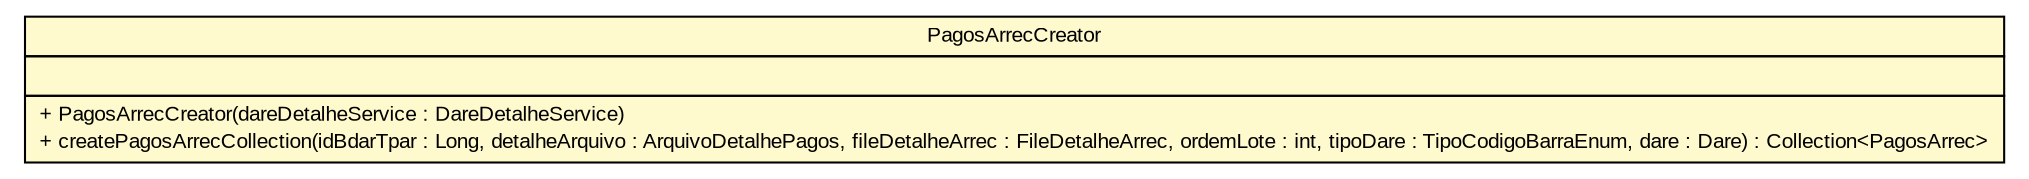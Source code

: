 #!/usr/local/bin/dot
#
# Class diagram 
# Generated by UMLGraph version R5_6 (http://www.umlgraph.org/)
#

digraph G {
	edge [fontname="arial",fontsize=10,labelfontname="arial",labelfontsize=10];
	node [fontname="arial",fontsize=10,shape=plaintext];
	nodesep=0.25;
	ranksep=0.5;
	// br.gov.to.sefaz.arr.processamento.creator.PagosArrecCreator
	c525045 [label=<<table title="br.gov.to.sefaz.arr.processamento.creator.PagosArrecCreator" border="0" cellborder="1" cellspacing="0" cellpadding="2" port="p" bgcolor="lemonChiffon" href="./PagosArrecCreator.html">
		<tr><td><table border="0" cellspacing="0" cellpadding="1">
<tr><td align="center" balign="center"> PagosArrecCreator </td></tr>
		</table></td></tr>
		<tr><td><table border="0" cellspacing="0" cellpadding="1">
<tr><td align="left" balign="left">  </td></tr>
		</table></td></tr>
		<tr><td><table border="0" cellspacing="0" cellpadding="1">
<tr><td align="left" balign="left"> + PagosArrecCreator(dareDetalheService : DareDetalheService) </td></tr>
<tr><td align="left" balign="left"> + createPagosArrecCollection(idBdarTpar : Long, detalheArquivo : ArquivoDetalhePagos, fileDetalheArrec : FileDetalheArrec, ordemLote : int, tipoDare : TipoCodigoBarraEnum, dare : Dare) : Collection&lt;PagosArrec&gt; </td></tr>
		</table></td></tr>
		</table>>, URL="./PagosArrecCreator.html", fontname="arial", fontcolor="black", fontsize=10.0];
}

